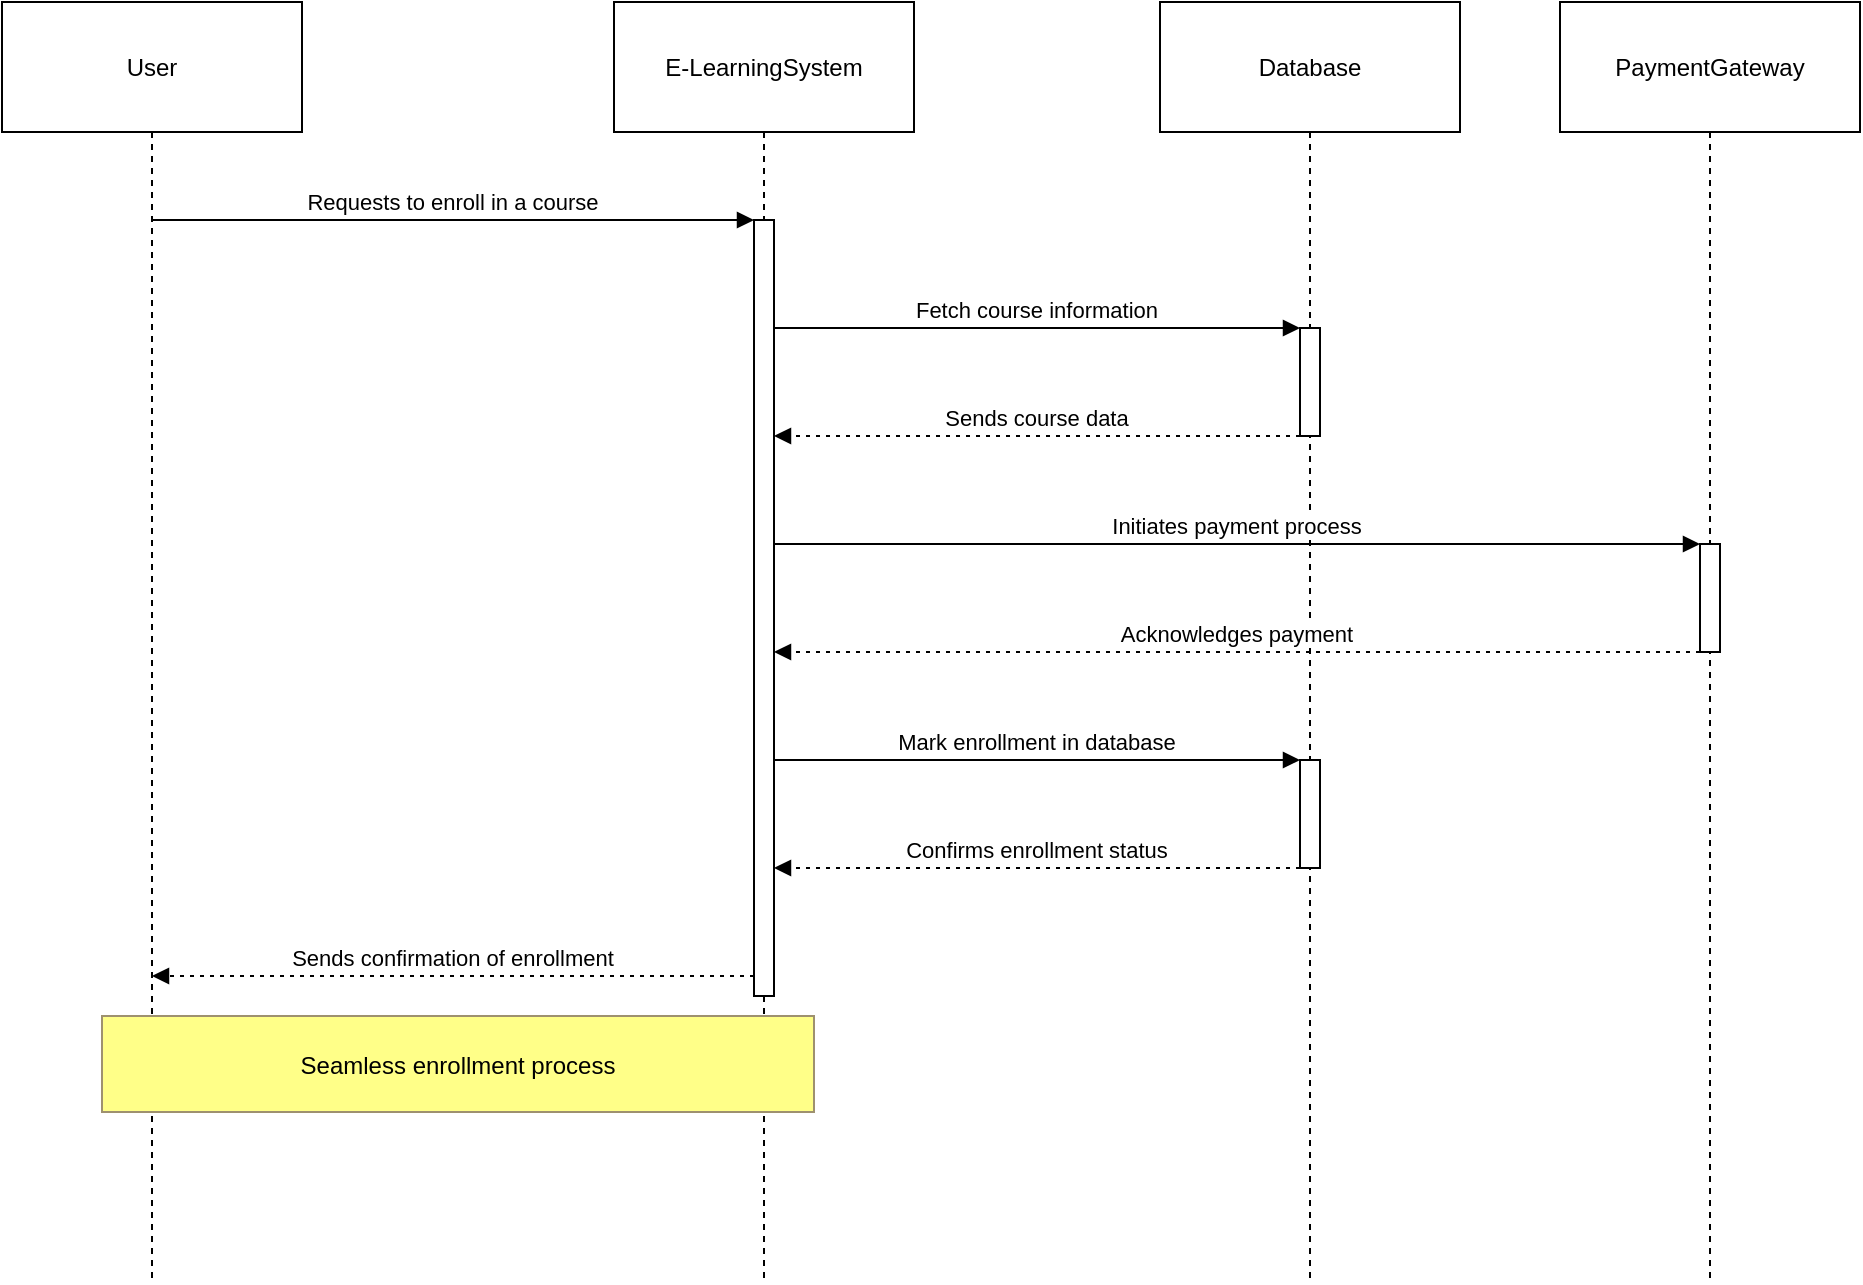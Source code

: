 <mxfile version="25.0.1">
  <diagram name="Page-1" id="vJ7XVTR3BDqjC529VrG7">
    <mxGraphModel dx="1167" dy="580" grid="1" gridSize="10" guides="1" tooltips="1" connect="1" arrows="1" fold="1" page="1" pageScale="1" pageWidth="850" pageHeight="1100" math="0" shadow="0">
      <root>
        <mxCell id="0" />
        <mxCell id="1" parent="0" />
        <mxCell id="2" value="User" style="shape=umlLifeline;perimeter=lifelinePerimeter;whiteSpace=wrap;container=1;dropTarget=0;collapsible=0;recursiveResize=0;outlineConnect=0;portConstraint=eastwest;newEdgeStyle={&quot;edgeStyle&quot;:&quot;elbowEdgeStyle&quot;,&quot;elbow&quot;:&quot;vertical&quot;,&quot;curved&quot;:0,&quot;rounded&quot;:0};size=65;" parent="1" vertex="1">
          <mxGeometry width="150" height="640" as="geometry" />
        </mxCell>
        <mxCell id="3" value="E-LearningSystem" style="shape=umlLifeline;perimeter=lifelinePerimeter;whiteSpace=wrap;container=1;dropTarget=0;collapsible=0;recursiveResize=0;outlineConnect=0;portConstraint=eastwest;newEdgeStyle={&quot;edgeStyle&quot;:&quot;elbowEdgeStyle&quot;,&quot;elbow&quot;:&quot;vertical&quot;,&quot;curved&quot;:0,&quot;rounded&quot;:0};size=65;" parent="1" vertex="1">
          <mxGeometry x="306" width="150" height="640" as="geometry" />
        </mxCell>
        <mxCell id="6" value="" style="points=[];perimeter=orthogonalPerimeter;outlineConnect=0;targetShapes=umlLifeline;portConstraint=eastwest;newEdgeStyle={&quot;edgeStyle&quot;:&quot;elbowEdgeStyle&quot;,&quot;elbow&quot;:&quot;vertical&quot;,&quot;curved&quot;:0,&quot;rounded&quot;:0}" parent="3" vertex="1">
          <mxGeometry x="70" y="109" width="10" height="388" as="geometry" />
        </mxCell>
        <mxCell id="4" value="Database" style="shape=umlLifeline;perimeter=lifelinePerimeter;whiteSpace=wrap;container=1;dropTarget=0;collapsible=0;recursiveResize=0;outlineConnect=0;portConstraint=eastwest;newEdgeStyle={&quot;edgeStyle&quot;:&quot;elbowEdgeStyle&quot;,&quot;elbow&quot;:&quot;vertical&quot;,&quot;curved&quot;:0,&quot;rounded&quot;:0};size=65;" parent="1" vertex="1">
          <mxGeometry x="579" width="150" height="640" as="geometry" />
        </mxCell>
        <mxCell id="7" value="" style="points=[];perimeter=orthogonalPerimeter;outlineConnect=0;targetShapes=umlLifeline;portConstraint=eastwest;newEdgeStyle={&quot;edgeStyle&quot;:&quot;elbowEdgeStyle&quot;,&quot;elbow&quot;:&quot;vertical&quot;,&quot;curved&quot;:0,&quot;rounded&quot;:0}" parent="4" vertex="1">
          <mxGeometry x="70" y="163" width="10" height="54" as="geometry" />
        </mxCell>
        <mxCell id="9" value="" style="points=[];perimeter=orthogonalPerimeter;outlineConnect=0;targetShapes=umlLifeline;portConstraint=eastwest;newEdgeStyle={&quot;edgeStyle&quot;:&quot;elbowEdgeStyle&quot;,&quot;elbow&quot;:&quot;vertical&quot;,&quot;curved&quot;:0,&quot;rounded&quot;:0}" parent="4" vertex="1">
          <mxGeometry x="70" y="379" width="10" height="54" as="geometry" />
        </mxCell>
        <mxCell id="5" value="PaymentGateway" style="shape=umlLifeline;perimeter=lifelinePerimeter;whiteSpace=wrap;container=1;dropTarget=0;collapsible=0;recursiveResize=0;outlineConnect=0;portConstraint=eastwest;newEdgeStyle={&quot;edgeStyle&quot;:&quot;elbowEdgeStyle&quot;,&quot;elbow&quot;:&quot;vertical&quot;,&quot;curved&quot;:0,&quot;rounded&quot;:0};size=65;" parent="1" vertex="1">
          <mxGeometry x="779" width="150" height="640" as="geometry" />
        </mxCell>
        <mxCell id="8" value="" style="points=[];perimeter=orthogonalPerimeter;outlineConnect=0;targetShapes=umlLifeline;portConstraint=eastwest;newEdgeStyle={&quot;edgeStyle&quot;:&quot;elbowEdgeStyle&quot;,&quot;elbow&quot;:&quot;vertical&quot;,&quot;curved&quot;:0,&quot;rounded&quot;:0}" parent="5" vertex="1">
          <mxGeometry x="70" y="271" width="10" height="54" as="geometry" />
        </mxCell>
        <mxCell id="10" value="Requests to enroll in a course" style="verticalAlign=bottom;edgeStyle=elbowEdgeStyle;elbow=vertical;curved=0;rounded=0;endArrow=block;" parent="1" source="2" target="6" edge="1">
          <mxGeometry relative="1" as="geometry">
            <Array as="points">
              <mxPoint x="235" y="109" />
            </Array>
          </mxGeometry>
        </mxCell>
        <mxCell id="11" value="Fetch course information" style="verticalAlign=bottom;edgeStyle=elbowEdgeStyle;elbow=vertical;curved=0;rounded=0;endArrow=block;" parent="1" source="6" target="7" edge="1">
          <mxGeometry relative="1" as="geometry">
            <Array as="points">
              <mxPoint x="526" y="163" />
            </Array>
          </mxGeometry>
        </mxCell>
        <mxCell id="12" value="Sends course data" style="verticalAlign=bottom;edgeStyle=elbowEdgeStyle;elbow=vertical;curved=0;rounded=0;dashed=1;dashPattern=2 3;endArrow=block;" parent="1" source="7" target="6" edge="1">
          <mxGeometry relative="1" as="geometry">
            <Array as="points">
              <mxPoint x="529" y="217" />
            </Array>
          </mxGeometry>
        </mxCell>
        <mxCell id="13" value="Initiates payment process" style="verticalAlign=bottom;edgeStyle=elbowEdgeStyle;elbow=vertical;curved=0;rounded=0;endArrow=block;" parent="1" source="6" target="8" edge="1">
          <mxGeometry relative="1" as="geometry">
            <Array as="points">
              <mxPoint x="626" y="271" />
            </Array>
          </mxGeometry>
        </mxCell>
        <mxCell id="14" value="Acknowledges payment" style="verticalAlign=bottom;edgeStyle=elbowEdgeStyle;elbow=vertical;curved=0;rounded=0;dashed=1;dashPattern=2 3;endArrow=block;" parent="1" source="8" target="6" edge="1">
          <mxGeometry relative="1" as="geometry">
            <Array as="points">
              <mxPoint x="629" y="325" />
            </Array>
          </mxGeometry>
        </mxCell>
        <mxCell id="15" value="Mark enrollment in database" style="verticalAlign=bottom;edgeStyle=elbowEdgeStyle;elbow=vertical;curved=0;rounded=0;endArrow=block;" parent="1" source="6" target="9" edge="1">
          <mxGeometry relative="1" as="geometry">
            <Array as="points">
              <mxPoint x="526" y="379" />
            </Array>
          </mxGeometry>
        </mxCell>
        <mxCell id="16" value="Confirms enrollment status" style="verticalAlign=bottom;edgeStyle=elbowEdgeStyle;elbow=vertical;curved=0;rounded=0;dashed=1;dashPattern=2 3;endArrow=block;" parent="1" source="9" target="6" edge="1">
          <mxGeometry relative="1" as="geometry">
            <Array as="points">
              <mxPoint x="529" y="433" />
            </Array>
          </mxGeometry>
        </mxCell>
        <mxCell id="17" value="Sends confirmation of enrollment" style="verticalAlign=bottom;edgeStyle=elbowEdgeStyle;elbow=vertical;curved=0;rounded=0;dashed=1;dashPattern=2 3;endArrow=block;" parent="1" source="6" target="2" edge="1">
          <mxGeometry relative="1" as="geometry">
            <Array as="points">
              <mxPoint x="238" y="487" />
            </Array>
          </mxGeometry>
        </mxCell>
        <mxCell id="18" value="Seamless enrollment process" style="fillColor=#ffff88;strokeColor=#9E916F;" parent="1" vertex="1">
          <mxGeometry x="50" y="507" width="356" height="48" as="geometry" />
        </mxCell>
      </root>
    </mxGraphModel>
  </diagram>
</mxfile>
